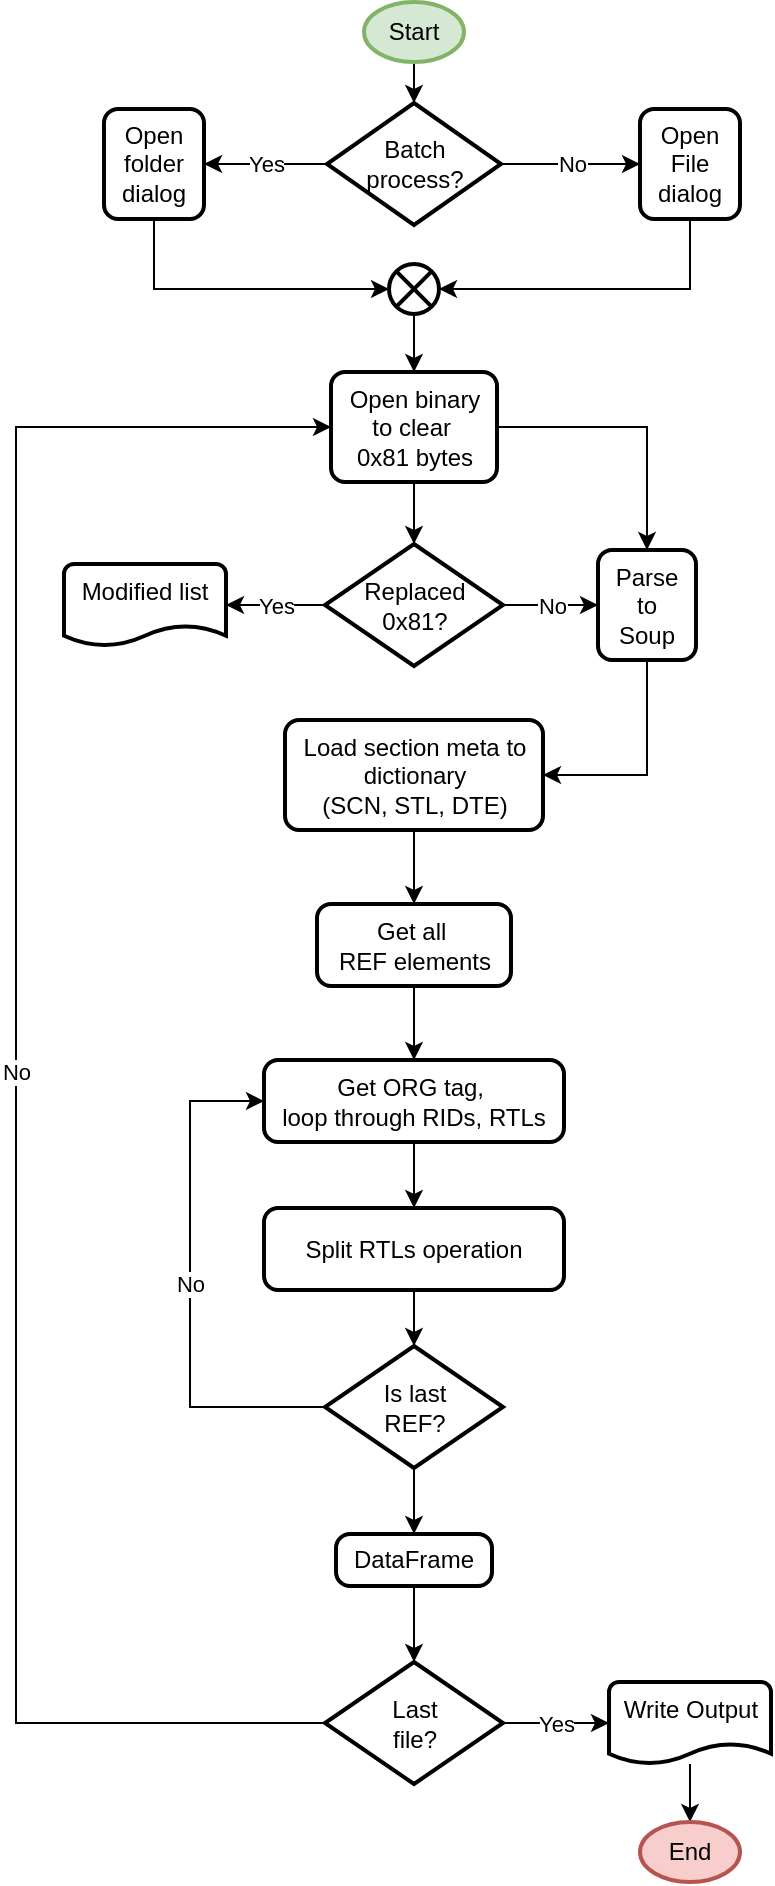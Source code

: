 <mxfile version="26.0.11" pages="2">
  <diagram name="Page-1" id="sbYlJnGa-hGl2bBSgeTk">
    <mxGraphModel dx="1627" dy="1087" grid="0" gridSize="10" guides="1" tooltips="1" connect="1" arrows="1" fold="1" page="1" pageScale="1" pageWidth="850" pageHeight="1100" math="0" shadow="0">
      <root>
        <mxCell id="0" />
        <mxCell id="1" parent="0" />
        <mxCell id="h9jhyhzseqTJbp-0_4a6-5" style="edgeStyle=orthogonalEdgeStyle;rounded=0;orthogonalLoop=1;jettySize=auto;html=1;" parent="1" source="h9jhyhzseqTJbp-0_4a6-1" target="h9jhyhzseqTJbp-0_4a6-4" edge="1">
          <mxGeometry relative="1" as="geometry" />
        </mxCell>
        <mxCell id="h9jhyhzseqTJbp-0_4a6-1" value="Start" style="strokeWidth=2;html=1;shape=mxgraph.flowchart.start_1;whiteSpace=wrap;fillColor=#d5e8d4;strokeColor=#82b366;" parent="1" vertex="1">
          <mxGeometry x="397" y="90" width="50" height="30" as="geometry" />
        </mxCell>
        <mxCell id="h9jhyhzseqTJbp-0_4a6-15" value="Yes" style="edgeStyle=orthogonalEdgeStyle;rounded=0;orthogonalLoop=1;jettySize=auto;html=1;" parent="1" source="h9jhyhzseqTJbp-0_4a6-4" target="h9jhyhzseqTJbp-0_4a6-6" edge="1">
          <mxGeometry relative="1" as="geometry" />
        </mxCell>
        <mxCell id="h9jhyhzseqTJbp-0_4a6-16" value="No" style="edgeStyle=orthogonalEdgeStyle;rounded=0;orthogonalLoop=1;jettySize=auto;html=1;entryX=0;entryY=0.5;entryDx=0;entryDy=0;" parent="1" source="h9jhyhzseqTJbp-0_4a6-4" target="h9jhyhzseqTJbp-0_4a6-8" edge="1">
          <mxGeometry relative="1" as="geometry" />
        </mxCell>
        <mxCell id="h9jhyhzseqTJbp-0_4a6-4" value="Batch&lt;div&gt;process?&lt;/div&gt;" style="strokeWidth=2;html=1;shape=mxgraph.flowchart.decision;whiteSpace=wrap;spacing=12;" parent="1" vertex="1">
          <mxGeometry x="378.5" y="140.5" width="87" height="61" as="geometry" />
        </mxCell>
        <mxCell id="h9jhyhzseqTJbp-0_4a6-6" value="Open&lt;div&gt;folder&lt;/div&gt;&lt;div&gt;dialog&lt;/div&gt;" style="rounded=1;whiteSpace=wrap;html=1;absoluteArcSize=1;arcSize=14;strokeWidth=2;" parent="1" vertex="1">
          <mxGeometry x="267" y="143.5" width="50" height="55" as="geometry" />
        </mxCell>
        <mxCell id="h9jhyhzseqTJbp-0_4a6-8" value="Open&lt;div&gt;File&lt;div&gt;dialog&lt;/div&gt;&lt;/div&gt;" style="rounded=1;whiteSpace=wrap;html=1;absoluteArcSize=1;arcSize=14;strokeWidth=2;" parent="1" vertex="1">
          <mxGeometry x="535" y="143.5" width="50" height="55" as="geometry" />
        </mxCell>
        <mxCell id="h9jhyhzseqTJbp-0_4a6-19" style="edgeStyle=orthogonalEdgeStyle;rounded=0;orthogonalLoop=1;jettySize=auto;html=1;" parent="1" source="h9jhyhzseqTJbp-0_4a6-17" target="h9jhyhzseqTJbp-0_4a6-18" edge="1">
          <mxGeometry relative="1" as="geometry" />
        </mxCell>
        <mxCell id="RfHgC-5NLAyc93PA8vrL-1" style="edgeStyle=orthogonalEdgeStyle;rounded=0;orthogonalLoop=1;jettySize=auto;html=1;" edge="1" parent="1" source="h9jhyhzseqTJbp-0_4a6-17" target="h9jhyhzseqTJbp-0_4a6-24">
          <mxGeometry relative="1" as="geometry" />
        </mxCell>
        <mxCell id="h9jhyhzseqTJbp-0_4a6-17" value="Open binary&lt;div&gt;&lt;span style=&quot;background-color: initial;&quot;&gt;to clear&amp;nbsp;&lt;/span&gt;&lt;/div&gt;&lt;div&gt;&lt;span style=&quot;background-color: initial;&quot;&gt;0x81 bytes&lt;/span&gt;&lt;/div&gt;" style="rounded=1;whiteSpace=wrap;html=1;absoluteArcSize=1;arcSize=14;strokeWidth=2;" parent="1" vertex="1">
          <mxGeometry x="380.5" y="275" width="83" height="55" as="geometry" />
        </mxCell>
        <mxCell id="h9jhyhzseqTJbp-0_4a6-23" value="Yes" style="edgeStyle=orthogonalEdgeStyle;rounded=0;orthogonalLoop=1;jettySize=auto;html=1;" parent="1" source="h9jhyhzseqTJbp-0_4a6-18" target="h9jhyhzseqTJbp-0_4a6-22" edge="1">
          <mxGeometry relative="1" as="geometry" />
        </mxCell>
        <mxCell id="RfHgC-5NLAyc93PA8vrL-2" value="No" style="edgeStyle=orthogonalEdgeStyle;rounded=0;orthogonalLoop=1;jettySize=auto;html=1;entryX=0;entryY=0.5;entryDx=0;entryDy=0;" edge="1" parent="1" source="h9jhyhzseqTJbp-0_4a6-18" target="h9jhyhzseqTJbp-0_4a6-24">
          <mxGeometry relative="1" as="geometry" />
        </mxCell>
        <mxCell id="h9jhyhzseqTJbp-0_4a6-18" value="Replaced&lt;div&gt;0x81?&lt;/div&gt;" style="strokeWidth=2;html=1;shape=mxgraph.flowchart.decision;whiteSpace=wrap;spacing=12;" parent="1" vertex="1">
          <mxGeometry x="377.5" y="361" width="89" height="61" as="geometry" />
        </mxCell>
        <mxCell id="h9jhyhzseqTJbp-0_4a6-22" value="Modified list&lt;div&gt;&lt;br&gt;&lt;/div&gt;" style="strokeWidth=2;html=1;shape=mxgraph.flowchart.document2;whiteSpace=wrap;size=0.25;" parent="1" vertex="1">
          <mxGeometry x="247" y="371" width="81" height="41" as="geometry" />
        </mxCell>
        <mxCell id="RfHgC-5NLAyc93PA8vrL-4" style="edgeStyle=orthogonalEdgeStyle;rounded=0;orthogonalLoop=1;jettySize=auto;html=1;entryX=1;entryY=0.5;entryDx=0;entryDy=0;exitX=0.5;exitY=1;exitDx=0;exitDy=0;" edge="1" parent="1" source="h9jhyhzseqTJbp-0_4a6-24" target="RfHgC-5NLAyc93PA8vrL-3">
          <mxGeometry relative="1" as="geometry" />
        </mxCell>
        <mxCell id="h9jhyhzseqTJbp-0_4a6-24" value="Parse&lt;div&gt;to&lt;/div&gt;&lt;div&gt;Soup&lt;/div&gt;" style="rounded=1;whiteSpace=wrap;html=1;absoluteArcSize=1;arcSize=14;strokeWidth=2;movable=1;resizable=1;rotatable=1;deletable=1;editable=1;locked=0;connectable=1;" parent="1" vertex="1">
          <mxGeometry x="514" y="364" width="49" height="55" as="geometry" />
        </mxCell>
        <mxCell id="RfHgC-5NLAyc93PA8vrL-6" value="" style="edgeStyle=orthogonalEdgeStyle;rounded=0;orthogonalLoop=1;jettySize=auto;html=1;" edge="1" parent="1" source="RfHgC-5NLAyc93PA8vrL-3" target="RfHgC-5NLAyc93PA8vrL-5">
          <mxGeometry relative="1" as="geometry" />
        </mxCell>
        <mxCell id="RfHgC-5NLAyc93PA8vrL-3" value="Load section meta to&lt;div&gt;dictionary&lt;/div&gt;&lt;div&gt;(SCN, STL, DTE)&lt;/div&gt;" style="rounded=1;whiteSpace=wrap;html=1;absoluteArcSize=1;arcSize=14;strokeWidth=2;movable=1;resizable=1;rotatable=1;deletable=1;editable=1;locked=0;connectable=1;" vertex="1" parent="1">
          <mxGeometry x="357.5" y="449" width="129" height="55" as="geometry" />
        </mxCell>
        <mxCell id="RfHgC-5NLAyc93PA8vrL-8" style="edgeStyle=orthogonalEdgeStyle;rounded=0;orthogonalLoop=1;jettySize=auto;html=1;" edge="1" parent="1" source="RfHgC-5NLAyc93PA8vrL-5" target="RfHgC-5NLAyc93PA8vrL-7">
          <mxGeometry relative="1" as="geometry" />
        </mxCell>
        <mxCell id="RfHgC-5NLAyc93PA8vrL-5" value="Get all&amp;nbsp;&lt;div&gt;REF elements&lt;/div&gt;" style="rounded=1;whiteSpace=wrap;html=1;absoluteArcSize=1;arcSize=14;strokeWidth=2;movable=1;resizable=1;rotatable=1;deletable=1;editable=1;locked=0;connectable=1;" vertex="1" parent="1">
          <mxGeometry x="373.5" y="541" width="97" height="41" as="geometry" />
        </mxCell>
        <mxCell id="RfHgC-5NLAyc93PA8vrL-11" style="edgeStyle=orthogonalEdgeStyle;rounded=0;orthogonalLoop=1;jettySize=auto;html=1;entryX=0.5;entryY=0;entryDx=0;entryDy=0;" edge="1" parent="1" source="RfHgC-5NLAyc93PA8vrL-7" target="RfHgC-5NLAyc93PA8vrL-10">
          <mxGeometry relative="1" as="geometry" />
        </mxCell>
        <mxCell id="RfHgC-5NLAyc93PA8vrL-7" value="Get ORG tag,&amp;nbsp;&lt;div&gt;loop through RIDs, RTLs&lt;/div&gt;" style="rounded=1;whiteSpace=wrap;html=1;absoluteArcSize=1;arcSize=14;strokeWidth=2;movable=1;resizable=1;rotatable=1;deletable=1;editable=1;locked=0;connectable=1;" vertex="1" parent="1">
          <mxGeometry x="347" y="619" width="150" height="41" as="geometry" />
        </mxCell>
        <mxCell id="RfHgC-5NLAyc93PA8vrL-13" value="No" style="edgeStyle=orthogonalEdgeStyle;rounded=0;orthogonalLoop=1;jettySize=auto;html=1;entryX=0;entryY=0.5;entryDx=0;entryDy=0;exitX=0;exitY=0.5;exitDx=0;exitDy=0;exitPerimeter=0;" edge="1" parent="1" source="RfHgC-5NLAyc93PA8vrL-9" target="RfHgC-5NLAyc93PA8vrL-7">
          <mxGeometry relative="1" as="geometry">
            <Array as="points">
              <mxPoint x="310" y="793" />
              <mxPoint x="310" y="640" />
            </Array>
          </mxGeometry>
        </mxCell>
        <mxCell id="RfHgC-5NLAyc93PA8vrL-18" style="edgeStyle=orthogonalEdgeStyle;rounded=0;orthogonalLoop=1;jettySize=auto;html=1;" edge="1" parent="1" source="RfHgC-5NLAyc93PA8vrL-9" target="RfHgC-5NLAyc93PA8vrL-16">
          <mxGeometry relative="1" as="geometry" />
        </mxCell>
        <mxCell id="RfHgC-5NLAyc93PA8vrL-9" value="Is last&lt;div&gt;REF?&lt;/div&gt;" style="strokeWidth=2;html=1;shape=mxgraph.flowchart.decision;whiteSpace=wrap;spacing=12;" vertex="1" parent="1">
          <mxGeometry x="377.5" y="762" width="89" height="61" as="geometry" />
        </mxCell>
        <mxCell id="RfHgC-5NLAyc93PA8vrL-12" style="edgeStyle=orthogonalEdgeStyle;rounded=0;orthogonalLoop=1;jettySize=auto;html=1;" edge="1" parent="1" source="RfHgC-5NLAyc93PA8vrL-10" target="RfHgC-5NLAyc93PA8vrL-9">
          <mxGeometry relative="1" as="geometry" />
        </mxCell>
        <mxCell id="RfHgC-5NLAyc93PA8vrL-10" value="Split RTLs operation" style="rounded=1;whiteSpace=wrap;html=1;absoluteArcSize=1;arcSize=14;strokeWidth=2;movable=1;resizable=1;rotatable=1;deletable=1;editable=1;locked=0;connectable=1;" vertex="1" parent="1">
          <mxGeometry x="347" y="693" width="150" height="41" as="geometry" />
        </mxCell>
        <mxCell id="RfHgC-5NLAyc93PA8vrL-20" style="edgeStyle=orthogonalEdgeStyle;rounded=0;orthogonalLoop=1;jettySize=auto;html=1;" edge="1" parent="1" source="RfHgC-5NLAyc93PA8vrL-16" target="RfHgC-5NLAyc93PA8vrL-19">
          <mxGeometry relative="1" as="geometry" />
        </mxCell>
        <mxCell id="RfHgC-5NLAyc93PA8vrL-16" value="DataFrame" style="rounded=1;whiteSpace=wrap;html=1;absoluteArcSize=1;arcSize=14;strokeWidth=2;" vertex="1" parent="1">
          <mxGeometry x="383" y="856" width="78" height="26" as="geometry" />
        </mxCell>
        <mxCell id="RfHgC-5NLAyc93PA8vrL-27" value="No" style="edgeStyle=orthogonalEdgeStyle;rounded=0;orthogonalLoop=1;jettySize=auto;html=1;entryX=0;entryY=0.5;entryDx=0;entryDy=0;" edge="1" parent="1" source="RfHgC-5NLAyc93PA8vrL-19" target="h9jhyhzseqTJbp-0_4a6-17">
          <mxGeometry relative="1" as="geometry">
            <Array as="points">
              <mxPoint x="223" y="951" />
              <mxPoint x="223" y="303" />
            </Array>
          </mxGeometry>
        </mxCell>
        <mxCell id="RfHgC-5NLAyc93PA8vrL-19" value="Last&lt;div&gt;file?&lt;/div&gt;" style="strokeWidth=2;html=1;shape=mxgraph.flowchart.decision;whiteSpace=wrap;spacing=12;" vertex="1" parent="1">
          <mxGeometry x="377.5" y="920" width="89" height="61" as="geometry" />
        </mxCell>
        <mxCell id="RfHgC-5NLAyc93PA8vrL-26" style="edgeStyle=orthogonalEdgeStyle;rounded=0;orthogonalLoop=1;jettySize=auto;html=1;" edge="1" parent="1" source="RfHgC-5NLAyc93PA8vrL-23" target="h9jhyhzseqTJbp-0_4a6-17">
          <mxGeometry relative="1" as="geometry" />
        </mxCell>
        <mxCell id="RfHgC-5NLAyc93PA8vrL-23" value="" style="verticalLabelPosition=bottom;verticalAlign=top;html=1;shape=mxgraph.flowchart.or;strokeWidth=2;" vertex="1" parent="1">
          <mxGeometry x="409.5" y="221" width="25" height="25" as="geometry" />
        </mxCell>
        <mxCell id="RfHgC-5NLAyc93PA8vrL-24" style="edgeStyle=orthogonalEdgeStyle;rounded=0;orthogonalLoop=1;jettySize=auto;html=1;entryX=1;entryY=0.5;entryDx=0;entryDy=0;entryPerimeter=0;exitX=0.5;exitY=1;exitDx=0;exitDy=0;" edge="1" parent="1" source="h9jhyhzseqTJbp-0_4a6-8" target="RfHgC-5NLAyc93PA8vrL-23">
          <mxGeometry relative="1" as="geometry" />
        </mxCell>
        <mxCell id="RfHgC-5NLAyc93PA8vrL-25" style="edgeStyle=orthogonalEdgeStyle;rounded=0;orthogonalLoop=1;jettySize=auto;html=1;entryX=0;entryY=0.5;entryDx=0;entryDy=0;entryPerimeter=0;exitX=0.5;exitY=1;exitDx=0;exitDy=0;" edge="1" parent="1" source="h9jhyhzseqTJbp-0_4a6-6" target="RfHgC-5NLAyc93PA8vrL-23">
          <mxGeometry relative="1" as="geometry" />
        </mxCell>
        <mxCell id="RfHgC-5NLAyc93PA8vrL-32" style="edgeStyle=orthogonalEdgeStyle;rounded=0;orthogonalLoop=1;jettySize=auto;html=1;" edge="1" parent="1" source="RfHgC-5NLAyc93PA8vrL-28" target="RfHgC-5NLAyc93PA8vrL-31">
          <mxGeometry relative="1" as="geometry" />
        </mxCell>
        <mxCell id="RfHgC-5NLAyc93PA8vrL-28" value="&lt;div&gt;Write Output&lt;/div&gt;&lt;div&gt;&lt;br&gt;&lt;/div&gt;" style="strokeWidth=2;html=1;shape=mxgraph.flowchart.document2;whiteSpace=wrap;size=0.25;" vertex="1" parent="1">
          <mxGeometry x="519.5" y="930" width="81" height="41" as="geometry" />
        </mxCell>
        <mxCell id="RfHgC-5NLAyc93PA8vrL-30" value="Yes" style="edgeStyle=orthogonalEdgeStyle;rounded=0;orthogonalLoop=1;jettySize=auto;html=1;entryX=0;entryY=0.5;entryDx=0;entryDy=0;entryPerimeter=0;" edge="1" parent="1" source="RfHgC-5NLAyc93PA8vrL-19" target="RfHgC-5NLAyc93PA8vrL-28">
          <mxGeometry relative="1" as="geometry" />
        </mxCell>
        <mxCell id="RfHgC-5NLAyc93PA8vrL-31" value="End" style="strokeWidth=2;html=1;shape=mxgraph.flowchart.start_1;whiteSpace=wrap;fillColor=#f8cecc;strokeColor=#b85450;" vertex="1" parent="1">
          <mxGeometry x="535" y="1000" width="50" height="30" as="geometry" />
        </mxCell>
      </root>
    </mxGraphModel>
  </diagram>
  <diagram id="e87xpupxFtMRoBVFFhFS" name="JES Resource Locator">
    <mxGraphModel dx="1139" dy="751" grid="0" gridSize="10" guides="1" tooltips="1" connect="1" arrows="1" fold="1" page="1" pageScale="1" pageWidth="827" pageHeight="1169" math="0" shadow="0">
      <root>
        <mxCell id="0" />
        <mxCell id="1" parent="0" />
        <mxCell id="jvBMYeFwWOOY1uyAXu-C-27" value="Divisions" style="shape=table;startSize=30;container=1;collapsible=1;childLayout=tableLayout;fixedRows=1;rowLines=0;fontStyle=1;align=center;resizeLast=1;html=1;" vertex="1" parent="1">
          <mxGeometry x="580" y="271" width="180" height="120" as="geometry" />
        </mxCell>
        <mxCell id="jvBMYeFwWOOY1uyAXu-C-28" value="" style="shape=tableRow;horizontal=0;startSize=0;swimlaneHead=0;swimlaneBody=0;fillColor=none;collapsible=0;dropTarget=0;points=[[0,0.5],[1,0.5]];portConstraint=eastwest;top=0;left=0;right=0;bottom=1;" vertex="1" parent="jvBMYeFwWOOY1uyAXu-C-27">
          <mxGeometry y="30" width="180" height="30" as="geometry" />
        </mxCell>
        <mxCell id="jvBMYeFwWOOY1uyAXu-C-29" value="PK" style="shape=partialRectangle;connectable=0;fillColor=none;top=0;left=0;bottom=0;right=0;fontStyle=1;overflow=hidden;whiteSpace=wrap;html=1;" vertex="1" parent="jvBMYeFwWOOY1uyAXu-C-28">
          <mxGeometry width="30" height="30" as="geometry">
            <mxRectangle width="30" height="30" as="alternateBounds" />
          </mxGeometry>
        </mxCell>
        <mxCell id="jvBMYeFwWOOY1uyAXu-C-30" value="DivisionID" style="shape=partialRectangle;connectable=0;fillColor=none;top=0;left=0;bottom=0;right=0;align=left;spacingLeft=6;fontStyle=5;overflow=hidden;whiteSpace=wrap;html=1;" vertex="1" parent="jvBMYeFwWOOY1uyAXu-C-28">
          <mxGeometry x="30" width="150" height="30" as="geometry">
            <mxRectangle width="150" height="30" as="alternateBounds" />
          </mxGeometry>
        </mxCell>
        <mxCell id="jvBMYeFwWOOY1uyAXu-C-34" value="" style="shape=tableRow;horizontal=0;startSize=0;swimlaneHead=0;swimlaneBody=0;fillColor=none;collapsible=0;dropTarget=0;points=[[0,0.5],[1,0.5]];portConstraint=eastwest;top=0;left=0;right=0;bottom=0;" vertex="1" parent="jvBMYeFwWOOY1uyAXu-C-27">
          <mxGeometry y="60" width="180" height="30" as="geometry" />
        </mxCell>
        <mxCell id="jvBMYeFwWOOY1uyAXu-C-35" value="" style="shape=partialRectangle;connectable=0;fillColor=none;top=0;left=0;bottom=0;right=0;editable=1;overflow=hidden;whiteSpace=wrap;html=1;" vertex="1" parent="jvBMYeFwWOOY1uyAXu-C-34">
          <mxGeometry width="30" height="30" as="geometry">
            <mxRectangle width="30" height="30" as="alternateBounds" />
          </mxGeometry>
        </mxCell>
        <mxCell id="jvBMYeFwWOOY1uyAXu-C-36" value="DivisionTitle" style="shape=partialRectangle;connectable=0;fillColor=none;top=0;left=0;bottom=0;right=0;align=left;spacingLeft=6;overflow=hidden;whiteSpace=wrap;html=1;" vertex="1" parent="jvBMYeFwWOOY1uyAXu-C-34">
          <mxGeometry x="30" width="150" height="30" as="geometry">
            <mxRectangle width="150" height="30" as="alternateBounds" />
          </mxGeometry>
        </mxCell>
        <mxCell id="jvBMYeFwWOOY1uyAXu-C-170" value="" style="shape=tableRow;horizontal=0;startSize=0;swimlaneHead=0;swimlaneBody=0;fillColor=none;collapsible=0;dropTarget=0;points=[[0,0.5],[1,0.5]];portConstraint=eastwest;top=0;left=0;right=0;bottom=0;" vertex="1" parent="jvBMYeFwWOOY1uyAXu-C-27">
          <mxGeometry y="90" width="180" height="30" as="geometry" />
        </mxCell>
        <mxCell id="jvBMYeFwWOOY1uyAXu-C-171" value="" style="shape=partialRectangle;connectable=0;fillColor=none;top=0;left=0;bottom=0;right=0;editable=1;overflow=hidden;" vertex="1" parent="jvBMYeFwWOOY1uyAXu-C-170">
          <mxGeometry width="30" height="30" as="geometry">
            <mxRectangle width="30" height="30" as="alternateBounds" />
          </mxGeometry>
        </mxCell>
        <mxCell id="jvBMYeFwWOOY1uyAXu-C-172" value="SortOrder" style="shape=partialRectangle;connectable=0;fillColor=none;top=0;left=0;bottom=0;right=0;align=left;spacingLeft=6;overflow=hidden;" vertex="1" parent="jvBMYeFwWOOY1uyAXu-C-170">
          <mxGeometry x="30" width="150" height="30" as="geometry">
            <mxRectangle width="150" height="30" as="alternateBounds" />
          </mxGeometry>
        </mxCell>
        <mxCell id="jvBMYeFwWOOY1uyAXu-C-37" value="Disciplines" style="shape=table;startSize=30;container=1;collapsible=1;childLayout=tableLayout;fixedRows=1;rowLines=0;fontStyle=1;align=center;resizeLast=1;html=1;" vertex="1" parent="1">
          <mxGeometry x="580" y="422" width="180" height="150" as="geometry" />
        </mxCell>
        <mxCell id="jvBMYeFwWOOY1uyAXu-C-38" value="" style="shape=tableRow;horizontal=0;startSize=0;swimlaneHead=0;swimlaneBody=0;fillColor=none;collapsible=0;dropTarget=0;points=[[0,0.5],[1,0.5]];portConstraint=eastwest;top=0;left=0;right=0;bottom=1;" vertex="1" parent="jvBMYeFwWOOY1uyAXu-C-37">
          <mxGeometry y="30" width="180" height="30" as="geometry" />
        </mxCell>
        <mxCell id="jvBMYeFwWOOY1uyAXu-C-39" value="PK" style="shape=partialRectangle;connectable=0;fillColor=none;top=0;left=0;bottom=0;right=0;fontStyle=1;overflow=hidden;whiteSpace=wrap;html=1;" vertex="1" parent="jvBMYeFwWOOY1uyAXu-C-38">
          <mxGeometry width="30" height="30" as="geometry">
            <mxRectangle width="30" height="30" as="alternateBounds" />
          </mxGeometry>
        </mxCell>
        <mxCell id="jvBMYeFwWOOY1uyAXu-C-40" value="Discipline" style="shape=partialRectangle;connectable=0;fillColor=none;top=0;left=0;bottom=0;right=0;align=left;spacingLeft=6;fontStyle=5;overflow=hidden;whiteSpace=wrap;html=1;" vertex="1" parent="jvBMYeFwWOOY1uyAXu-C-38">
          <mxGeometry x="30" width="150" height="30" as="geometry">
            <mxRectangle width="150" height="30" as="alternateBounds" />
          </mxGeometry>
        </mxCell>
        <mxCell id="jvBMYeFwWOOY1uyAXu-C-41" value="" style="shape=tableRow;horizontal=0;startSize=0;swimlaneHead=0;swimlaneBody=0;fillColor=none;collapsible=0;dropTarget=0;points=[[0,0.5],[1,0.5]];portConstraint=eastwest;top=0;left=0;right=0;bottom=0;" vertex="1" parent="jvBMYeFwWOOY1uyAXu-C-37">
          <mxGeometry y="60" width="180" height="30" as="geometry" />
        </mxCell>
        <mxCell id="jvBMYeFwWOOY1uyAXu-C-42" value="" style="shape=partialRectangle;connectable=0;fillColor=none;top=0;left=0;bottom=0;right=0;editable=1;overflow=hidden;whiteSpace=wrap;html=1;" vertex="1" parent="jvBMYeFwWOOY1uyAXu-C-41">
          <mxGeometry width="30" height="30" as="geometry">
            <mxRectangle width="30" height="30" as="alternateBounds" />
          </mxGeometry>
        </mxCell>
        <mxCell id="jvBMYeFwWOOY1uyAXu-C-43" value="DisciplineDesignator" style="shape=partialRectangle;connectable=0;fillColor=none;top=0;left=0;bottom=0;right=0;align=left;spacingLeft=6;overflow=hidden;whiteSpace=wrap;html=1;" vertex="1" parent="jvBMYeFwWOOY1uyAXu-C-41">
          <mxGeometry x="30" width="150" height="30" as="geometry">
            <mxRectangle width="150" height="30" as="alternateBounds" />
          </mxGeometry>
        </mxCell>
        <mxCell id="jvBMYeFwWOOY1uyAXu-C-204" value="" style="shape=tableRow;horizontal=0;startSize=0;swimlaneHead=0;swimlaneBody=0;fillColor=none;collapsible=0;dropTarget=0;points=[[0,0.5],[1,0.5]];portConstraint=eastwest;top=0;left=0;right=0;bottom=0;" vertex="1" parent="jvBMYeFwWOOY1uyAXu-C-37">
          <mxGeometry y="90" width="180" height="30" as="geometry" />
        </mxCell>
        <mxCell id="jvBMYeFwWOOY1uyAXu-C-205" value="" style="shape=partialRectangle;connectable=0;fillColor=none;top=0;left=0;bottom=0;right=0;editable=1;overflow=hidden;" vertex="1" parent="jvBMYeFwWOOY1uyAXu-C-204">
          <mxGeometry width="30" height="30" as="geometry">
            <mxRectangle width="30" height="30" as="alternateBounds" />
          </mxGeometry>
        </mxCell>
        <mxCell id="jvBMYeFwWOOY1uyAXu-C-206" value="Japanese" style="shape=partialRectangle;connectable=0;fillColor=none;top=0;left=0;bottom=0;right=0;align=left;spacingLeft=6;overflow=hidden;" vertex="1" parent="jvBMYeFwWOOY1uyAXu-C-204">
          <mxGeometry x="30" width="150" height="30" as="geometry">
            <mxRectangle width="150" height="30" as="alternateBounds" />
          </mxGeometry>
        </mxCell>
        <mxCell id="jvBMYeFwWOOY1uyAXu-C-181" value="" style="shape=tableRow;horizontal=0;startSize=0;swimlaneHead=0;swimlaneBody=0;fillColor=none;collapsible=0;dropTarget=0;points=[[0,0.5],[1,0.5]];portConstraint=eastwest;top=0;left=0;right=0;bottom=0;" vertex="1" parent="jvBMYeFwWOOY1uyAXu-C-37">
          <mxGeometry y="120" width="180" height="30" as="geometry" />
        </mxCell>
        <mxCell id="jvBMYeFwWOOY1uyAXu-C-182" value="" style="shape=partialRectangle;connectable=0;fillColor=none;top=0;left=0;bottom=0;right=0;editable=1;overflow=hidden;" vertex="1" parent="jvBMYeFwWOOY1uyAXu-C-181">
          <mxGeometry width="30" height="30" as="geometry">
            <mxRectangle width="30" height="30" as="alternateBounds" />
          </mxGeometry>
        </mxCell>
        <mxCell id="jvBMYeFwWOOY1uyAXu-C-183" value="SortOrder" style="shape=partialRectangle;connectable=0;fillColor=none;top=0;left=0;bottom=0;right=0;align=left;spacingLeft=6;overflow=hidden;" vertex="1" parent="jvBMYeFwWOOY1uyAXu-C-181">
          <mxGeometry x="30" width="150" height="30" as="geometry">
            <mxRectangle width="150" height="30" as="alternateBounds" />
          </mxGeometry>
        </mxCell>
        <mxCell id="jvBMYeFwWOOY1uyAXu-C-44" value="Sections" style="shape=table;startSize=30;container=1;collapsible=1;childLayout=tableLayout;fixedRows=1;rowLines=0;fontStyle=1;align=center;resizeLast=1;html=1;" vertex="1" parent="1">
          <mxGeometry x="301" y="330" width="180" height="150" as="geometry" />
        </mxCell>
        <mxCell id="jvBMYeFwWOOY1uyAXu-C-45" value="" style="shape=tableRow;horizontal=0;startSize=0;swimlaneHead=0;swimlaneBody=0;fillColor=none;collapsible=0;dropTarget=0;points=[[0,0.5],[1,0.5]];portConstraint=eastwest;top=0;left=0;right=0;bottom=1;" vertex="1" parent="jvBMYeFwWOOY1uyAXu-C-44">
          <mxGeometry y="30" width="180" height="30" as="geometry" />
        </mxCell>
        <mxCell id="jvBMYeFwWOOY1uyAXu-C-46" value="PK" style="shape=partialRectangle;connectable=0;fillColor=none;top=0;left=0;bottom=0;right=0;fontStyle=1;overflow=hidden;whiteSpace=wrap;html=1;" vertex="1" parent="jvBMYeFwWOOY1uyAXu-C-45">
          <mxGeometry width="30" height="30" as="geometry">
            <mxRectangle width="30" height="30" as="alternateBounds" />
          </mxGeometry>
        </mxCell>
        <mxCell id="jvBMYeFwWOOY1uyAXu-C-47" value="SectionID" style="shape=partialRectangle;connectable=0;fillColor=none;top=0;left=0;bottom=0;right=0;align=left;spacingLeft=6;fontStyle=5;overflow=hidden;whiteSpace=wrap;html=1;" vertex="1" parent="jvBMYeFwWOOY1uyAXu-C-45">
          <mxGeometry x="30" width="150" height="30" as="geometry">
            <mxRectangle width="150" height="30" as="alternateBounds" />
          </mxGeometry>
        </mxCell>
        <mxCell id="jvBMYeFwWOOY1uyAXu-C-62" value="" style="shape=tableRow;horizontal=0;startSize=0;swimlaneHead=0;swimlaneBody=0;fillColor=none;collapsible=0;dropTarget=0;points=[[0,0.5],[1,0.5]];portConstraint=eastwest;top=0;left=0;right=0;bottom=0;" vertex="1" parent="jvBMYeFwWOOY1uyAXu-C-44">
          <mxGeometry y="60" width="180" height="30" as="geometry" />
        </mxCell>
        <mxCell id="jvBMYeFwWOOY1uyAXu-C-63" value="" style="shape=partialRectangle;connectable=0;fillColor=none;top=0;left=0;bottom=0;right=0;editable=1;overflow=hidden;" vertex="1" parent="jvBMYeFwWOOY1uyAXu-C-62">
          <mxGeometry width="30" height="30" as="geometry">
            <mxRectangle width="30" height="30" as="alternateBounds" />
          </mxGeometry>
        </mxCell>
        <mxCell id="jvBMYeFwWOOY1uyAXu-C-64" value="SectionTitle" style="shape=partialRectangle;connectable=0;fillColor=none;top=0;left=0;bottom=0;right=0;align=left;spacingLeft=6;overflow=hidden;" vertex="1" parent="jvBMYeFwWOOY1uyAXu-C-62">
          <mxGeometry x="30" width="150" height="30" as="geometry">
            <mxRectangle width="150" height="30" as="alternateBounds" />
          </mxGeometry>
        </mxCell>
        <mxCell id="jvBMYeFwWOOY1uyAXu-C-48" value="" style="shape=tableRow;horizontal=0;startSize=0;swimlaneHead=0;swimlaneBody=0;fillColor=none;collapsible=0;dropTarget=0;points=[[0,0.5],[1,0.5]];portConstraint=eastwest;top=0;left=0;right=0;bottom=0;" vertex="1" parent="jvBMYeFwWOOY1uyAXu-C-44">
          <mxGeometry y="90" width="180" height="30" as="geometry" />
        </mxCell>
        <mxCell id="jvBMYeFwWOOY1uyAXu-C-49" value="FK" style="shape=partialRectangle;connectable=0;fillColor=none;top=0;left=0;bottom=0;right=0;editable=1;overflow=hidden;whiteSpace=wrap;html=1;" vertex="1" parent="jvBMYeFwWOOY1uyAXu-C-48">
          <mxGeometry width="30" height="30" as="geometry">
            <mxRectangle width="30" height="30" as="alternateBounds" />
          </mxGeometry>
        </mxCell>
        <mxCell id="jvBMYeFwWOOY1uyAXu-C-50" value="DivisionID" style="shape=partialRectangle;connectable=0;fillColor=none;top=0;left=0;bottom=0;right=0;align=left;spacingLeft=6;overflow=hidden;whiteSpace=wrap;html=1;" vertex="1" parent="jvBMYeFwWOOY1uyAXu-C-48">
          <mxGeometry x="30" width="150" height="30" as="geometry">
            <mxRectangle width="150" height="30" as="alternateBounds" />
          </mxGeometry>
        </mxCell>
        <mxCell id="jvBMYeFwWOOY1uyAXu-C-51" value="" style="shape=tableRow;horizontal=0;startSize=0;swimlaneHead=0;swimlaneBody=0;fillColor=none;collapsible=0;dropTarget=0;points=[[0,0.5],[1,0.5]];portConstraint=eastwest;top=0;left=0;right=0;bottom=0;" vertex="1" parent="jvBMYeFwWOOY1uyAXu-C-44">
          <mxGeometry y="120" width="180" height="30" as="geometry" />
        </mxCell>
        <mxCell id="jvBMYeFwWOOY1uyAXu-C-52" value="FK" style="shape=partialRectangle;connectable=0;fillColor=none;top=0;left=0;bottom=0;right=0;editable=1;overflow=hidden;whiteSpace=wrap;html=1;" vertex="1" parent="jvBMYeFwWOOY1uyAXu-C-51">
          <mxGeometry width="30" height="30" as="geometry">
            <mxRectangle width="30" height="30" as="alternateBounds" />
          </mxGeometry>
        </mxCell>
        <mxCell id="jvBMYeFwWOOY1uyAXu-C-53" value="DisciplineID" style="shape=partialRectangle;connectable=0;fillColor=none;top=0;left=0;bottom=0;right=0;align=left;spacingLeft=6;overflow=hidden;whiteSpace=wrap;html=1;" vertex="1" parent="jvBMYeFwWOOY1uyAXu-C-51">
          <mxGeometry x="30" width="150" height="30" as="geometry">
            <mxRectangle width="150" height="30" as="alternateBounds" />
          </mxGeometry>
        </mxCell>
        <mxCell id="jvBMYeFwWOOY1uyAXu-C-69" value="" style="edgeStyle=entityRelationEdgeStyle;fontSize=12;html=1;endArrow=ERoneToMany;rounded=0;entryX=0;entryY=0.5;entryDx=0;entryDy=0;exitX=1;exitY=0.5;exitDx=0;exitDy=0;" edge="1" parent="1" source="jvBMYeFwWOOY1uyAXu-C-48" target="jvBMYeFwWOOY1uyAXu-C-28">
          <mxGeometry width="100" height="100" relative="1" as="geometry">
            <mxPoint x="238" y="504" as="sourcePoint" />
            <mxPoint x="338" y="404" as="targetPoint" />
          </mxGeometry>
        </mxCell>
        <mxCell id="jvBMYeFwWOOY1uyAXu-C-70" value="" style="edgeStyle=entityRelationEdgeStyle;fontSize=12;html=1;endArrow=ERoneToMany;rounded=0;entryX=0;entryY=0.5;entryDx=0;entryDy=0;exitX=1;exitY=0.5;exitDx=0;exitDy=0;" edge="1" parent="1" source="jvBMYeFwWOOY1uyAXu-C-51" target="jvBMYeFwWOOY1uyAXu-C-38">
          <mxGeometry width="100" height="100" relative="1" as="geometry">
            <mxPoint x="521" y="415" as="sourcePoint" />
            <mxPoint x="590" y="385" as="targetPoint" />
          </mxGeometry>
        </mxCell>
        <mxCell id="jvBMYeFwWOOY1uyAXu-C-71" value="Masters" style="shape=table;startSize=30;container=1;collapsible=1;childLayout=tableLayout;fixedRows=1;rowLines=0;fontStyle=1;align=center;resizeLast=1;html=1;" vertex="1" parent="1">
          <mxGeometry x="301" y="147" width="180" height="120" as="geometry" />
        </mxCell>
        <mxCell id="jvBMYeFwWOOY1uyAXu-C-72" value="" style="shape=tableRow;horizontal=0;startSize=0;swimlaneHead=0;swimlaneBody=0;fillColor=none;collapsible=0;dropTarget=0;points=[[0,0.5],[1,0.5]];portConstraint=eastwest;top=0;left=0;right=0;bottom=1;" vertex="1" parent="jvBMYeFwWOOY1uyAXu-C-71">
          <mxGeometry y="30" width="180" height="30" as="geometry" />
        </mxCell>
        <mxCell id="jvBMYeFwWOOY1uyAXu-C-73" value="PK" style="shape=partialRectangle;connectable=0;fillColor=none;top=0;left=0;bottom=0;right=0;fontStyle=1;overflow=hidden;whiteSpace=wrap;html=1;" vertex="1" parent="jvBMYeFwWOOY1uyAXu-C-72">
          <mxGeometry width="30" height="30" as="geometry">
            <mxRectangle width="30" height="30" as="alternateBounds" />
          </mxGeometry>
        </mxCell>
        <mxCell id="jvBMYeFwWOOY1uyAXu-C-74" value="MasterID" style="shape=partialRectangle;connectable=0;fillColor=none;top=0;left=0;bottom=0;right=0;align=left;spacingLeft=6;fontStyle=5;overflow=hidden;whiteSpace=wrap;html=1;" vertex="1" parent="jvBMYeFwWOOY1uyAXu-C-72">
          <mxGeometry x="30" width="150" height="30" as="geometry">
            <mxRectangle width="150" height="30" as="alternateBounds" />
          </mxGeometry>
        </mxCell>
        <mxCell id="jvBMYeFwWOOY1uyAXu-C-75" value="" style="shape=tableRow;horizontal=0;startSize=0;swimlaneHead=0;swimlaneBody=0;fillColor=none;collapsible=0;dropTarget=0;points=[[0,0.5],[1,0.5]];portConstraint=eastwest;top=0;left=0;right=0;bottom=0;" vertex="1" parent="jvBMYeFwWOOY1uyAXu-C-71">
          <mxGeometry y="60" width="180" height="30" as="geometry" />
        </mxCell>
        <mxCell id="jvBMYeFwWOOY1uyAXu-C-76" value="" style="shape=partialRectangle;connectable=0;fillColor=none;top=0;left=0;bottom=0;right=0;editable=1;overflow=hidden;whiteSpace=wrap;html=1;" vertex="1" parent="jvBMYeFwWOOY1uyAXu-C-75">
          <mxGeometry width="30" height="30" as="geometry">
            <mxRectangle width="30" height="30" as="alternateBounds" />
          </mxGeometry>
        </mxCell>
        <mxCell id="jvBMYeFwWOOY1uyAXu-C-77" value="MasterAcronym" style="shape=partialRectangle;connectable=0;fillColor=none;top=0;left=0;bottom=0;right=0;align=left;spacingLeft=6;overflow=hidden;whiteSpace=wrap;html=1;" vertex="1" parent="jvBMYeFwWOOY1uyAXu-C-75">
          <mxGeometry x="30" width="150" height="30" as="geometry">
            <mxRectangle width="150" height="30" as="alternateBounds" />
          </mxGeometry>
        </mxCell>
        <mxCell id="jvBMYeFwWOOY1uyAXu-C-167" value="" style="shape=tableRow;horizontal=0;startSize=0;swimlaneHead=0;swimlaneBody=0;fillColor=none;collapsible=0;dropTarget=0;points=[[0,0.5],[1,0.5]];portConstraint=eastwest;top=0;left=0;right=0;bottom=0;" vertex="1" parent="jvBMYeFwWOOY1uyAXu-C-71">
          <mxGeometry y="90" width="180" height="30" as="geometry" />
        </mxCell>
        <mxCell id="jvBMYeFwWOOY1uyAXu-C-168" value="" style="shape=partialRectangle;connectable=0;fillColor=none;top=0;left=0;bottom=0;right=0;editable=1;overflow=hidden;" vertex="1" parent="jvBMYeFwWOOY1uyAXu-C-167">
          <mxGeometry width="30" height="30" as="geometry">
            <mxRectangle width="30" height="30" as="alternateBounds" />
          </mxGeometry>
        </mxCell>
        <mxCell id="jvBMYeFwWOOY1uyAXu-C-169" value="MasterTitle" style="shape=partialRectangle;connectable=0;fillColor=none;top=0;left=0;bottom=0;right=0;align=left;spacingLeft=6;overflow=hidden;" vertex="1" parent="jvBMYeFwWOOY1uyAXu-C-167">
          <mxGeometry x="30" width="150" height="30" as="geometry">
            <mxRectangle width="150" height="30" as="alternateBounds" />
          </mxGeometry>
        </mxCell>
        <mxCell id="jvBMYeFwWOOY1uyAXu-C-84" value="Regions" style="shape=table;startSize=30;container=1;collapsible=1;childLayout=tableLayout;fixedRows=1;rowLines=0;fontStyle=1;align=center;resizeLast=1;html=1;" vertex="1" parent="1">
          <mxGeometry x="301" y="793" width="180" height="60" as="geometry" />
        </mxCell>
        <mxCell id="jvBMYeFwWOOY1uyAXu-C-85" value="" style="shape=tableRow;horizontal=0;startSize=0;swimlaneHead=0;swimlaneBody=0;fillColor=none;collapsible=0;dropTarget=0;points=[[0,0.5],[1,0.5]];portConstraint=eastwest;top=0;left=0;right=0;bottom=1;" vertex="1" parent="jvBMYeFwWOOY1uyAXu-C-84">
          <mxGeometry y="30" width="180" height="30" as="geometry" />
        </mxCell>
        <mxCell id="jvBMYeFwWOOY1uyAXu-C-86" value="PK" style="shape=partialRectangle;connectable=0;fillColor=none;top=0;left=0;bottom=0;right=0;fontStyle=1;overflow=hidden;whiteSpace=wrap;html=1;" vertex="1" parent="jvBMYeFwWOOY1uyAXu-C-85">
          <mxGeometry width="30" height="30" as="geometry">
            <mxRectangle width="30" height="30" as="alternateBounds" />
          </mxGeometry>
        </mxCell>
        <mxCell id="jvBMYeFwWOOY1uyAXu-C-87" value="Region" style="shape=partialRectangle;connectable=0;fillColor=none;top=0;left=0;bottom=0;right=0;align=left;spacingLeft=6;fontStyle=5;overflow=hidden;whiteSpace=wrap;html=1;" vertex="1" parent="jvBMYeFwWOOY1uyAXu-C-85">
          <mxGeometry x="30" width="150" height="30" as="geometry">
            <mxRectangle width="150" height="30" as="alternateBounds" />
          </mxGeometry>
        </mxCell>
        <mxCell id="jvBMYeFwWOOY1uyAXu-C-97" value="Organizations" style="shape=table;startSize=30;container=1;collapsible=1;childLayout=tableLayout;fixedRows=1;rowLines=0;fontStyle=1;align=center;resizeLast=1;html=1;" vertex="1" parent="1">
          <mxGeometry x="562" y="622" width="216" height="240" as="geometry" />
        </mxCell>
        <mxCell id="jvBMYeFwWOOY1uyAXu-C-98" value="" style="shape=tableRow;horizontal=0;startSize=0;swimlaneHead=0;swimlaneBody=0;fillColor=none;collapsible=0;dropTarget=0;points=[[0,0.5],[1,0.5]];portConstraint=eastwest;top=0;left=0;right=0;bottom=1;" vertex="1" parent="jvBMYeFwWOOY1uyAXu-C-97">
          <mxGeometry y="30" width="216" height="30" as="geometry" />
        </mxCell>
        <mxCell id="jvBMYeFwWOOY1uyAXu-C-99" value="PK" style="shape=partialRectangle;connectable=0;fillColor=none;top=0;left=0;bottom=0;right=0;fontStyle=1;overflow=hidden;whiteSpace=wrap;html=1;" vertex="1" parent="jvBMYeFwWOOY1uyAXu-C-98">
          <mxGeometry width="30" height="30" as="geometry">
            <mxRectangle width="30" height="30" as="alternateBounds" />
          </mxGeometry>
        </mxCell>
        <mxCell id="jvBMYeFwWOOY1uyAXu-C-100" value="OrganizationID" style="shape=partialRectangle;connectable=0;fillColor=none;top=0;left=0;bottom=0;right=0;align=left;spacingLeft=6;fontStyle=5;overflow=hidden;whiteSpace=wrap;html=1;" vertex="1" parent="jvBMYeFwWOOY1uyAXu-C-98">
          <mxGeometry x="30" width="186" height="30" as="geometry">
            <mxRectangle width="186" height="30" as="alternateBounds" />
          </mxGeometry>
        </mxCell>
        <mxCell id="jvBMYeFwWOOY1uyAXu-C-104" value="" style="shape=tableRow;horizontal=0;startSize=0;swimlaneHead=0;swimlaneBody=0;fillColor=none;collapsible=0;dropTarget=0;points=[[0,0.5],[1,0.5]];portConstraint=eastwest;top=0;left=0;right=0;bottom=0;" vertex="1" parent="jvBMYeFwWOOY1uyAXu-C-97">
          <mxGeometry y="60" width="216" height="30" as="geometry" />
        </mxCell>
        <mxCell id="jvBMYeFwWOOY1uyAXu-C-105" value="" style="shape=partialRectangle;connectable=0;fillColor=none;top=0;left=0;bottom=0;right=0;editable=1;overflow=hidden;whiteSpace=wrap;html=1;" vertex="1" parent="jvBMYeFwWOOY1uyAXu-C-104">
          <mxGeometry width="30" height="30" as="geometry">
            <mxRectangle width="30" height="30" as="alternateBounds" />
          </mxGeometry>
        </mxCell>
        <mxCell id="jvBMYeFwWOOY1uyAXu-C-106" value="OrganizationAcronym" style="shape=partialRectangle;connectable=0;fillColor=none;top=0;left=0;bottom=0;right=0;align=left;spacingLeft=6;overflow=hidden;whiteSpace=wrap;html=1;" vertex="1" parent="jvBMYeFwWOOY1uyAXu-C-104">
          <mxGeometry x="30" width="186" height="30" as="geometry">
            <mxRectangle width="186" height="30" as="alternateBounds" />
          </mxGeometry>
        </mxCell>
        <mxCell id="jvBMYeFwWOOY1uyAXu-C-220" value="" style="shape=tableRow;horizontal=0;startSize=0;swimlaneHead=0;swimlaneBody=0;fillColor=none;collapsible=0;dropTarget=0;points=[[0,0.5],[1,0.5]];portConstraint=eastwest;top=0;left=0;right=0;bottom=0;" vertex="1" parent="jvBMYeFwWOOY1uyAXu-C-97">
          <mxGeometry y="90" width="216" height="30" as="geometry" />
        </mxCell>
        <mxCell id="jvBMYeFwWOOY1uyAXu-C-221" value="" style="shape=partialRectangle;connectable=0;fillColor=none;top=0;left=0;bottom=0;right=0;editable=1;overflow=hidden;" vertex="1" parent="jvBMYeFwWOOY1uyAXu-C-220">
          <mxGeometry width="30" height="30" as="geometry">
            <mxRectangle width="30" height="30" as="alternateBounds" />
          </mxGeometry>
        </mxCell>
        <mxCell id="jvBMYeFwWOOY1uyAXu-C-222" value="RevisedOrganizationAcronym" style="shape=partialRectangle;connectable=0;fillColor=none;top=0;left=0;bottom=0;right=0;align=left;spacingLeft=6;overflow=hidden;" vertex="1" parent="jvBMYeFwWOOY1uyAXu-C-220">
          <mxGeometry x="30" width="186" height="30" as="geometry">
            <mxRectangle width="186" height="30" as="alternateBounds" />
          </mxGeometry>
        </mxCell>
        <mxCell id="jvBMYeFwWOOY1uyAXu-C-101" value="" style="shape=tableRow;horizontal=0;startSize=0;swimlaneHead=0;swimlaneBody=0;fillColor=none;collapsible=0;dropTarget=0;points=[[0,0.5],[1,0.5]];portConstraint=eastwest;top=0;left=0;right=0;bottom=0;" vertex="1" parent="jvBMYeFwWOOY1uyAXu-C-97">
          <mxGeometry y="120" width="216" height="30" as="geometry" />
        </mxCell>
        <mxCell id="jvBMYeFwWOOY1uyAXu-C-102" value="" style="shape=partialRectangle;connectable=0;fillColor=none;top=0;left=0;bottom=0;right=0;editable=1;overflow=hidden;whiteSpace=wrap;html=1;" vertex="1" parent="jvBMYeFwWOOY1uyAXu-C-101">
          <mxGeometry width="30" height="30" as="geometry">
            <mxRectangle width="30" height="30" as="alternateBounds" />
          </mxGeometry>
        </mxCell>
        <mxCell id="jvBMYeFwWOOY1uyAXu-C-103" value="OrganizationTitle" style="shape=partialRectangle;connectable=0;fillColor=none;top=0;left=0;bottom=0;right=0;align=left;spacingLeft=6;overflow=hidden;whiteSpace=wrap;html=1;" vertex="1" parent="jvBMYeFwWOOY1uyAXu-C-101">
          <mxGeometry x="30" width="186" height="30" as="geometry">
            <mxRectangle width="186" height="30" as="alternateBounds" />
          </mxGeometry>
        </mxCell>
        <mxCell id="jvBMYeFwWOOY1uyAXu-C-214" value="" style="shape=tableRow;horizontal=0;startSize=0;swimlaneHead=0;swimlaneBody=0;fillColor=none;collapsible=0;dropTarget=0;points=[[0,0.5],[1,0.5]];portConstraint=eastwest;top=0;left=0;right=0;bottom=0;" vertex="1" parent="jvBMYeFwWOOY1uyAXu-C-97">
          <mxGeometry y="150" width="216" height="30" as="geometry" />
        </mxCell>
        <mxCell id="jvBMYeFwWOOY1uyAXu-C-215" value="" style="shape=partialRectangle;connectable=0;fillColor=none;top=0;left=0;bottom=0;right=0;editable=1;overflow=hidden;" vertex="1" parent="jvBMYeFwWOOY1uyAXu-C-214">
          <mxGeometry width="30" height="30" as="geometry">
            <mxRectangle width="30" height="30" as="alternateBounds" />
          </mxGeometry>
        </mxCell>
        <mxCell id="jvBMYeFwWOOY1uyAXu-C-216" value="RevisedOrganizationTitle" style="shape=partialRectangle;connectable=0;fillColor=none;top=0;left=0;bottom=0;right=0;align=left;spacingLeft=6;overflow=hidden;" vertex="1" parent="jvBMYeFwWOOY1uyAXu-C-214">
          <mxGeometry x="30" width="186" height="30" as="geometry">
            <mxRectangle width="186" height="30" as="alternateBounds" />
          </mxGeometry>
        </mxCell>
        <mxCell id="jvBMYeFwWOOY1uyAXu-C-184" value="" style="shape=tableRow;horizontal=0;startSize=0;swimlaneHead=0;swimlaneBody=0;fillColor=none;collapsible=0;dropTarget=0;points=[[0,0.5],[1,0.5]];portConstraint=eastwest;top=0;left=0;right=0;bottom=0;" vertex="1" parent="jvBMYeFwWOOY1uyAXu-C-97">
          <mxGeometry y="180" width="216" height="30" as="geometry" />
        </mxCell>
        <mxCell id="jvBMYeFwWOOY1uyAXu-C-185" value="" style="shape=partialRectangle;connectable=0;fillColor=none;top=0;left=0;bottom=0;right=0;editable=1;overflow=hidden;" vertex="1" parent="jvBMYeFwWOOY1uyAXu-C-184">
          <mxGeometry width="30" height="30" as="geometry">
            <mxRectangle width="30" height="30" as="alternateBounds" />
          </mxGeometry>
        </mxCell>
        <mxCell id="jvBMYeFwWOOY1uyAXu-C-186" value="Japanese" style="shape=partialRectangle;connectable=0;fillColor=none;top=0;left=0;bottom=0;right=0;align=left;spacingLeft=6;overflow=hidden;" vertex="1" parent="jvBMYeFwWOOY1uyAXu-C-184">
          <mxGeometry x="30" width="186" height="30" as="geometry">
            <mxRectangle width="186" height="30" as="alternateBounds" />
          </mxGeometry>
        </mxCell>
        <mxCell id="jvBMYeFwWOOY1uyAXu-C-107" value="" style="shape=tableRow;horizontal=0;startSize=0;swimlaneHead=0;swimlaneBody=0;fillColor=none;collapsible=0;dropTarget=0;points=[[0,0.5],[1,0.5]];portConstraint=eastwest;top=0;left=0;right=0;bottom=0;" vertex="1" parent="jvBMYeFwWOOY1uyAXu-C-97">
          <mxGeometry y="210" width="216" height="30" as="geometry" />
        </mxCell>
        <mxCell id="jvBMYeFwWOOY1uyAXu-C-108" value="FK" style="shape=partialRectangle;connectable=0;fillColor=none;top=0;left=0;bottom=0;right=0;editable=1;overflow=hidden;whiteSpace=wrap;html=1;" vertex="1" parent="jvBMYeFwWOOY1uyAXu-C-107">
          <mxGeometry width="30" height="30" as="geometry">
            <mxRectangle width="30" height="30" as="alternateBounds" />
          </mxGeometry>
        </mxCell>
        <mxCell id="jvBMYeFwWOOY1uyAXu-C-109" value="Region" style="shape=partialRectangle;connectable=0;fillColor=none;top=0;left=0;bottom=0;right=0;align=left;spacingLeft=6;overflow=hidden;whiteSpace=wrap;html=1;" vertex="1" parent="jvBMYeFwWOOY1uyAXu-C-107">
          <mxGeometry x="30" width="186" height="30" as="geometry">
            <mxRectangle width="186" height="30" as="alternateBounds" />
          </mxGeometry>
        </mxCell>
        <mxCell id="jvBMYeFwWOOY1uyAXu-C-112" value="JoinMasterSections" style="shape=table;startSize=30;container=1;collapsible=1;childLayout=tableLayout;fixedRows=1;rowLines=0;fontStyle=1;align=center;resizeLast=1;html=1;" vertex="1" parent="1">
          <mxGeometry x="50" y="184" width="180" height="120" as="geometry" />
        </mxCell>
        <mxCell id="jvBMYeFwWOOY1uyAXu-C-113" value="" style="shape=tableRow;horizontal=0;startSize=0;swimlaneHead=0;swimlaneBody=0;fillColor=none;collapsible=0;dropTarget=0;points=[[0,0.5],[1,0.5]];portConstraint=eastwest;top=0;left=0;right=0;bottom=1;" vertex="1" parent="jvBMYeFwWOOY1uyAXu-C-112">
          <mxGeometry y="30" width="180" height="30" as="geometry" />
        </mxCell>
        <mxCell id="jvBMYeFwWOOY1uyAXu-C-114" value="PK" style="shape=partialRectangle;connectable=0;fillColor=none;top=0;left=0;bottom=0;right=0;fontStyle=1;overflow=hidden;whiteSpace=wrap;html=1;" vertex="1" parent="jvBMYeFwWOOY1uyAXu-C-113">
          <mxGeometry width="30" height="30" as="geometry">
            <mxRectangle width="30" height="30" as="alternateBounds" />
          </mxGeometry>
        </mxCell>
        <mxCell id="jvBMYeFwWOOY1uyAXu-C-115" value="JoinID" style="shape=partialRectangle;connectable=0;fillColor=none;top=0;left=0;bottom=0;right=0;align=left;spacingLeft=6;fontStyle=5;overflow=hidden;whiteSpace=wrap;html=1;" vertex="1" parent="jvBMYeFwWOOY1uyAXu-C-113">
          <mxGeometry x="30" width="150" height="30" as="geometry">
            <mxRectangle width="150" height="30" as="alternateBounds" />
          </mxGeometry>
        </mxCell>
        <mxCell id="jvBMYeFwWOOY1uyAXu-C-116" value="" style="shape=tableRow;horizontal=0;startSize=0;swimlaneHead=0;swimlaneBody=0;fillColor=none;collapsible=0;dropTarget=0;points=[[0,0.5],[1,0.5]];portConstraint=eastwest;top=0;left=0;right=0;bottom=0;" vertex="1" parent="jvBMYeFwWOOY1uyAXu-C-112">
          <mxGeometry y="60" width="180" height="30" as="geometry" />
        </mxCell>
        <mxCell id="jvBMYeFwWOOY1uyAXu-C-117" value="FK" style="shape=partialRectangle;connectable=0;fillColor=none;top=0;left=0;bottom=0;right=0;editable=1;overflow=hidden;whiteSpace=wrap;html=1;" vertex="1" parent="jvBMYeFwWOOY1uyAXu-C-116">
          <mxGeometry width="30" height="30" as="geometry">
            <mxRectangle width="30" height="30" as="alternateBounds" />
          </mxGeometry>
        </mxCell>
        <mxCell id="jvBMYeFwWOOY1uyAXu-C-118" value="MasterID" style="shape=partialRectangle;connectable=0;fillColor=none;top=0;left=0;bottom=0;right=0;align=left;spacingLeft=6;overflow=hidden;whiteSpace=wrap;html=1;" vertex="1" parent="jvBMYeFwWOOY1uyAXu-C-116">
          <mxGeometry x="30" width="150" height="30" as="geometry">
            <mxRectangle width="150" height="30" as="alternateBounds" />
          </mxGeometry>
        </mxCell>
        <mxCell id="jvBMYeFwWOOY1uyAXu-C-119" value="" style="shape=tableRow;horizontal=0;startSize=0;swimlaneHead=0;swimlaneBody=0;fillColor=none;collapsible=0;dropTarget=0;points=[[0,0.5],[1,0.5]];portConstraint=eastwest;top=0;left=0;right=0;bottom=0;" vertex="1" parent="jvBMYeFwWOOY1uyAXu-C-112">
          <mxGeometry y="90" width="180" height="30" as="geometry" />
        </mxCell>
        <mxCell id="jvBMYeFwWOOY1uyAXu-C-120" value="FK" style="shape=partialRectangle;connectable=0;fillColor=none;top=0;left=0;bottom=0;right=0;editable=1;overflow=hidden;whiteSpace=wrap;html=1;" vertex="1" parent="jvBMYeFwWOOY1uyAXu-C-119">
          <mxGeometry width="30" height="30" as="geometry">
            <mxRectangle width="30" height="30" as="alternateBounds" />
          </mxGeometry>
        </mxCell>
        <mxCell id="jvBMYeFwWOOY1uyAXu-C-121" value="SectionID" style="shape=partialRectangle;connectable=0;fillColor=none;top=0;left=0;bottom=0;right=0;align=left;spacingLeft=6;overflow=hidden;whiteSpace=wrap;html=1;" vertex="1" parent="jvBMYeFwWOOY1uyAXu-C-119">
          <mxGeometry x="30" width="150" height="30" as="geometry">
            <mxRectangle width="150" height="30" as="alternateBounds" />
          </mxGeometry>
        </mxCell>
        <mxCell id="jvBMYeFwWOOY1uyAXu-C-126" value="" style="edgeStyle=entityRelationEdgeStyle;fontSize=12;html=1;endArrow=ERoneToMany;rounded=0;entryX=0;entryY=0.5;entryDx=0;entryDy=0;" edge="1" parent="1" source="jvBMYeFwWOOY1uyAXu-C-116" target="jvBMYeFwWOOY1uyAXu-C-72">
          <mxGeometry width="100" height="100" relative="1" as="geometry">
            <mxPoint x="47" y="469" as="sourcePoint" />
            <mxPoint x="147" y="369" as="targetPoint" />
          </mxGeometry>
        </mxCell>
        <mxCell id="jvBMYeFwWOOY1uyAXu-C-127" value="" style="edgeStyle=entityRelationEdgeStyle;fontSize=12;html=1;endArrow=ERoneToMany;rounded=0;entryX=0;entryY=0.5;entryDx=0;entryDy=0;exitX=1;exitY=0.5;exitDx=0;exitDy=0;" edge="1" parent="1" source="jvBMYeFwWOOY1uyAXu-C-119" target="jvBMYeFwWOOY1uyAXu-C-45">
          <mxGeometry width="100" height="100" relative="1" as="geometry">
            <mxPoint x="47" y="469" as="sourcePoint" />
            <mxPoint x="147" y="369" as="targetPoint" />
          </mxGeometry>
        </mxCell>
        <mxCell id="jvBMYeFwWOOY1uyAXu-C-130" value="Standards" style="shape=table;startSize=30;container=1;collapsible=1;childLayout=tableLayout;fixedRows=1;rowLines=0;fontStyle=1;align=center;resizeLast=1;html=1;" vertex="1" parent="1">
          <mxGeometry x="301" y="542" width="180" height="210" as="geometry" />
        </mxCell>
        <mxCell id="jvBMYeFwWOOY1uyAXu-C-131" value="" style="shape=tableRow;horizontal=0;startSize=0;swimlaneHead=0;swimlaneBody=0;fillColor=none;collapsible=0;dropTarget=0;points=[[0,0.5],[1,0.5]];portConstraint=eastwest;top=0;left=0;right=0;bottom=1;" vertex="1" parent="jvBMYeFwWOOY1uyAXu-C-130">
          <mxGeometry y="30" width="180" height="30" as="geometry" />
        </mxCell>
        <mxCell id="jvBMYeFwWOOY1uyAXu-C-132" value="PK" style="shape=partialRectangle;connectable=0;fillColor=none;top=0;left=0;bottom=0;right=0;fontStyle=1;overflow=hidden;whiteSpace=wrap;html=1;" vertex="1" parent="jvBMYeFwWOOY1uyAXu-C-131">
          <mxGeometry width="30" height="30" as="geometry">
            <mxRectangle width="30" height="30" as="alternateBounds" />
          </mxGeometry>
        </mxCell>
        <mxCell id="jvBMYeFwWOOY1uyAXu-C-133" value="StandardID" style="shape=partialRectangle;connectable=0;fillColor=none;top=0;left=0;bottom=0;right=0;align=left;spacingLeft=6;fontStyle=5;overflow=hidden;whiteSpace=wrap;html=1;" vertex="1" parent="jvBMYeFwWOOY1uyAXu-C-131">
          <mxGeometry x="30" width="150" height="30" as="geometry">
            <mxRectangle width="150" height="30" as="alternateBounds" />
          </mxGeometry>
        </mxCell>
        <mxCell id="jvBMYeFwWOOY1uyAXu-C-134" value="" style="shape=tableRow;horizontal=0;startSize=0;swimlaneHead=0;swimlaneBody=0;fillColor=none;collapsible=0;dropTarget=0;points=[[0,0.5],[1,0.5]];portConstraint=eastwest;top=0;left=0;right=0;bottom=0;" vertex="1" parent="jvBMYeFwWOOY1uyAXu-C-130">
          <mxGeometry y="60" width="180" height="30" as="geometry" />
        </mxCell>
        <mxCell id="jvBMYeFwWOOY1uyAXu-C-135" value="" style="shape=partialRectangle;connectable=0;fillColor=none;top=0;left=0;bottom=0;right=0;editable=1;overflow=hidden;whiteSpace=wrap;html=1;" vertex="1" parent="jvBMYeFwWOOY1uyAXu-C-134">
          <mxGeometry width="30" height="30" as="geometry">
            <mxRectangle width="30" height="30" as="alternateBounds" />
          </mxGeometry>
        </mxCell>
        <mxCell id="jvBMYeFwWOOY1uyAXu-C-136" value="StandardTitle" style="shape=partialRectangle;connectable=0;fillColor=none;top=0;left=0;bottom=0;right=0;align=left;spacingLeft=6;overflow=hidden;whiteSpace=wrap;html=1;" vertex="1" parent="jvBMYeFwWOOY1uyAXu-C-134">
          <mxGeometry x="30" width="150" height="30" as="geometry">
            <mxRectangle width="150" height="30" as="alternateBounds" />
          </mxGeometry>
        </mxCell>
        <mxCell id="jvBMYeFwWOOY1uyAXu-C-217" value="" style="shape=tableRow;horizontal=0;startSize=0;swimlaneHead=0;swimlaneBody=0;fillColor=none;collapsible=0;dropTarget=0;points=[[0,0.5],[1,0.5]];portConstraint=eastwest;top=0;left=0;right=0;bottom=0;" vertex="1" parent="jvBMYeFwWOOY1uyAXu-C-130">
          <mxGeometry y="90" width="180" height="30" as="geometry" />
        </mxCell>
        <mxCell id="jvBMYeFwWOOY1uyAXu-C-218" value="" style="shape=partialRectangle;connectable=0;fillColor=none;top=0;left=0;bottom=0;right=0;editable=1;overflow=hidden;" vertex="1" parent="jvBMYeFwWOOY1uyAXu-C-217">
          <mxGeometry width="30" height="30" as="geometry">
            <mxRectangle width="30" height="30" as="alternateBounds" />
          </mxGeometry>
        </mxCell>
        <mxCell id="jvBMYeFwWOOY1uyAXu-C-219" value="RevisedStandardTitle" style="shape=partialRectangle;connectable=0;fillColor=none;top=0;left=0;bottom=0;right=0;align=left;spacingLeft=6;overflow=hidden;" vertex="1" parent="jvBMYeFwWOOY1uyAXu-C-217">
          <mxGeometry x="30" width="150" height="30" as="geometry">
            <mxRectangle width="150" height="30" as="alternateBounds" />
          </mxGeometry>
        </mxCell>
        <mxCell id="jvBMYeFwWOOY1uyAXu-C-201" value="" style="shape=tableRow;horizontal=0;startSize=0;swimlaneHead=0;swimlaneBody=0;fillColor=none;collapsible=0;dropTarget=0;points=[[0,0.5],[1,0.5]];portConstraint=eastwest;top=0;left=0;right=0;bottom=0;" vertex="1" parent="jvBMYeFwWOOY1uyAXu-C-130">
          <mxGeometry y="120" width="180" height="30" as="geometry" />
        </mxCell>
        <mxCell id="jvBMYeFwWOOY1uyAXu-C-202" value="" style="shape=partialRectangle;connectable=0;fillColor=none;top=0;left=0;bottom=0;right=0;editable=1;overflow=hidden;" vertex="1" parent="jvBMYeFwWOOY1uyAXu-C-201">
          <mxGeometry width="30" height="30" as="geometry">
            <mxRectangle width="30" height="30" as="alternateBounds" />
          </mxGeometry>
        </mxCell>
        <mxCell id="jvBMYeFwWOOY1uyAXu-C-203" value="Japanese" style="shape=partialRectangle;connectable=0;fillColor=none;top=0;left=0;bottom=0;right=0;align=left;spacingLeft=6;overflow=hidden;" vertex="1" parent="jvBMYeFwWOOY1uyAXu-C-201">
          <mxGeometry x="30" width="150" height="30" as="geometry">
            <mxRectangle width="150" height="30" as="alternateBounds" />
          </mxGeometry>
        </mxCell>
        <mxCell id="jvBMYeFwWOOY1uyAXu-C-143" value="" style="shape=tableRow;horizontal=0;startSize=0;swimlaneHead=0;swimlaneBody=0;fillColor=none;collapsible=0;dropTarget=0;points=[[0,0.5],[1,0.5]];portConstraint=eastwest;top=0;left=0;right=0;bottom=0;" vertex="1" parent="jvBMYeFwWOOY1uyAXu-C-130">
          <mxGeometry y="150" width="180" height="30" as="geometry" />
        </mxCell>
        <mxCell id="jvBMYeFwWOOY1uyAXu-C-144" value="FK" style="shape=partialRectangle;connectable=0;fillColor=none;top=0;left=0;bottom=0;right=0;editable=1;overflow=hidden;" vertex="1" parent="jvBMYeFwWOOY1uyAXu-C-143">
          <mxGeometry width="30" height="30" as="geometry">
            <mxRectangle width="30" height="30" as="alternateBounds" />
          </mxGeometry>
        </mxCell>
        <mxCell id="jvBMYeFwWOOY1uyAXu-C-145" value="ImageID" style="shape=partialRectangle;connectable=0;fillColor=none;top=0;left=0;bottom=0;right=0;align=left;spacingLeft=6;overflow=hidden;" vertex="1" parent="jvBMYeFwWOOY1uyAXu-C-143">
          <mxGeometry x="30" width="150" height="30" as="geometry">
            <mxRectangle width="150" height="30" as="alternateBounds" />
          </mxGeometry>
        </mxCell>
        <mxCell id="jvBMYeFwWOOY1uyAXu-C-140" value="" style="shape=tableRow;horizontal=0;startSize=0;swimlaneHead=0;swimlaneBody=0;fillColor=none;collapsible=0;dropTarget=0;points=[[0,0.5],[1,0.5]];portConstraint=eastwest;top=0;left=0;right=0;bottom=0;" vertex="1" parent="jvBMYeFwWOOY1uyAXu-C-130">
          <mxGeometry y="180" width="180" height="30" as="geometry" />
        </mxCell>
        <mxCell id="jvBMYeFwWOOY1uyAXu-C-141" value="FK" style="shape=partialRectangle;connectable=0;fillColor=none;top=0;left=0;bottom=0;right=0;editable=1;overflow=hidden;whiteSpace=wrap;html=1;" vertex="1" parent="jvBMYeFwWOOY1uyAXu-C-140">
          <mxGeometry width="30" height="30" as="geometry">
            <mxRectangle width="30" height="30" as="alternateBounds" />
          </mxGeometry>
        </mxCell>
        <mxCell id="jvBMYeFwWOOY1uyAXu-C-142" value="OrganizationID" style="shape=partialRectangle;connectable=0;fillColor=none;top=0;left=0;bottom=0;right=0;align=left;spacingLeft=6;overflow=hidden;whiteSpace=wrap;html=1;" vertex="1" parent="jvBMYeFwWOOY1uyAXu-C-140">
          <mxGeometry x="30" width="150" height="30" as="geometry">
            <mxRectangle width="150" height="30" as="alternateBounds" />
          </mxGeometry>
        </mxCell>
        <mxCell id="jvBMYeFwWOOY1uyAXu-C-149" value="" style="edgeStyle=entityRelationEdgeStyle;fontSize=12;html=1;endArrow=ERoneToMany;rounded=0;exitX=1;exitY=0.5;exitDx=0;exitDy=0;entryX=0;entryY=0.5;entryDx=0;entryDy=0;" edge="1" parent="1" source="jvBMYeFwWOOY1uyAXu-C-85" target="jvBMYeFwWOOY1uyAXu-C-107">
          <mxGeometry width="100" height="100" relative="1" as="geometry">
            <mxPoint x="-203" y="569" as="sourcePoint" />
            <mxPoint x="-103" y="469" as="targetPoint" />
          </mxGeometry>
        </mxCell>
        <mxCell id="jvBMYeFwWOOY1uyAXu-C-150" value="JoinSectionStandards" style="shape=table;startSize=30;container=1;collapsible=1;childLayout=tableLayout;fixedRows=1;rowLines=0;fontStyle=1;align=center;resizeLast=1;html=1;" vertex="1" parent="1">
          <mxGeometry x="50" y="393" width="180" height="120" as="geometry" />
        </mxCell>
        <mxCell id="jvBMYeFwWOOY1uyAXu-C-151" value="" style="shape=tableRow;horizontal=0;startSize=0;swimlaneHead=0;swimlaneBody=0;fillColor=none;collapsible=0;dropTarget=0;points=[[0,0.5],[1,0.5]];portConstraint=eastwest;top=0;left=0;right=0;bottom=1;" vertex="1" parent="jvBMYeFwWOOY1uyAXu-C-150">
          <mxGeometry y="30" width="180" height="30" as="geometry" />
        </mxCell>
        <mxCell id="jvBMYeFwWOOY1uyAXu-C-152" value="PK" style="shape=partialRectangle;connectable=0;fillColor=none;top=0;left=0;bottom=0;right=0;fontStyle=1;overflow=hidden;whiteSpace=wrap;html=1;" vertex="1" parent="jvBMYeFwWOOY1uyAXu-C-151">
          <mxGeometry width="30" height="30" as="geometry">
            <mxRectangle width="30" height="30" as="alternateBounds" />
          </mxGeometry>
        </mxCell>
        <mxCell id="jvBMYeFwWOOY1uyAXu-C-153" value="JoinID" style="shape=partialRectangle;connectable=0;fillColor=none;top=0;left=0;bottom=0;right=0;align=left;spacingLeft=6;fontStyle=5;overflow=hidden;whiteSpace=wrap;html=1;" vertex="1" parent="jvBMYeFwWOOY1uyAXu-C-151">
          <mxGeometry x="30" width="150" height="30" as="geometry">
            <mxRectangle width="150" height="30" as="alternateBounds" />
          </mxGeometry>
        </mxCell>
        <mxCell id="jvBMYeFwWOOY1uyAXu-C-154" value="" style="shape=tableRow;horizontal=0;startSize=0;swimlaneHead=0;swimlaneBody=0;fillColor=none;collapsible=0;dropTarget=0;points=[[0,0.5],[1,0.5]];portConstraint=eastwest;top=0;left=0;right=0;bottom=0;" vertex="1" parent="jvBMYeFwWOOY1uyAXu-C-150">
          <mxGeometry y="60" width="180" height="30" as="geometry" />
        </mxCell>
        <mxCell id="jvBMYeFwWOOY1uyAXu-C-155" value="FK" style="shape=partialRectangle;connectable=0;fillColor=none;top=0;left=0;bottom=0;right=0;editable=1;overflow=hidden;whiteSpace=wrap;html=1;" vertex="1" parent="jvBMYeFwWOOY1uyAXu-C-154">
          <mxGeometry width="30" height="30" as="geometry">
            <mxRectangle width="30" height="30" as="alternateBounds" />
          </mxGeometry>
        </mxCell>
        <mxCell id="jvBMYeFwWOOY1uyAXu-C-156" value="SectionID" style="shape=partialRectangle;connectable=0;fillColor=none;top=0;left=0;bottom=0;right=0;align=left;spacingLeft=6;overflow=hidden;whiteSpace=wrap;html=1;" vertex="1" parent="jvBMYeFwWOOY1uyAXu-C-154">
          <mxGeometry x="30" width="150" height="30" as="geometry">
            <mxRectangle width="150" height="30" as="alternateBounds" />
          </mxGeometry>
        </mxCell>
        <mxCell id="jvBMYeFwWOOY1uyAXu-C-157" value="" style="shape=tableRow;horizontal=0;startSize=0;swimlaneHead=0;swimlaneBody=0;fillColor=none;collapsible=0;dropTarget=0;points=[[0,0.5],[1,0.5]];portConstraint=eastwest;top=0;left=0;right=0;bottom=0;" vertex="1" parent="jvBMYeFwWOOY1uyAXu-C-150">
          <mxGeometry y="90" width="180" height="30" as="geometry" />
        </mxCell>
        <mxCell id="jvBMYeFwWOOY1uyAXu-C-158" value="FK" style="shape=partialRectangle;connectable=0;fillColor=none;top=0;left=0;bottom=0;right=0;editable=1;overflow=hidden;whiteSpace=wrap;html=1;" vertex="1" parent="jvBMYeFwWOOY1uyAXu-C-157">
          <mxGeometry width="30" height="30" as="geometry">
            <mxRectangle width="30" height="30" as="alternateBounds" />
          </mxGeometry>
        </mxCell>
        <mxCell id="jvBMYeFwWOOY1uyAXu-C-159" value="StandardID" style="shape=partialRectangle;connectable=0;fillColor=none;top=0;left=0;bottom=0;right=0;align=left;spacingLeft=6;overflow=hidden;whiteSpace=wrap;html=1;" vertex="1" parent="jvBMYeFwWOOY1uyAXu-C-157">
          <mxGeometry x="30" width="150" height="30" as="geometry">
            <mxRectangle width="150" height="30" as="alternateBounds" />
          </mxGeometry>
        </mxCell>
        <mxCell id="jvBMYeFwWOOY1uyAXu-C-163" value="" style="edgeStyle=entityRelationEdgeStyle;fontSize=12;html=1;endArrow=ERoneToMany;rounded=0;entryX=0;entryY=0.5;entryDx=0;entryDy=0;exitX=1;exitY=0.5;exitDx=0;exitDy=0;" edge="1" parent="1" source="jvBMYeFwWOOY1uyAXu-C-154" target="jvBMYeFwWOOY1uyAXu-C-45">
          <mxGeometry width="100" height="100" relative="1" as="geometry">
            <mxPoint x="89" y="569" as="sourcePoint" />
            <mxPoint x="189" y="469" as="targetPoint" />
          </mxGeometry>
        </mxCell>
        <mxCell id="jvBMYeFwWOOY1uyAXu-C-164" value="" style="edgeStyle=entityRelationEdgeStyle;fontSize=12;html=1;endArrow=ERoneToMany;rounded=0;exitX=1;exitY=0.5;exitDx=0;exitDy=0;entryX=0;entryY=0.5;entryDx=0;entryDy=0;" edge="1" parent="1" source="jvBMYeFwWOOY1uyAXu-C-157" target="jvBMYeFwWOOY1uyAXu-C-131">
          <mxGeometry width="100" height="100" relative="1" as="geometry">
            <mxPoint x="72" y="692" as="sourcePoint" />
            <mxPoint x="290" y="590" as="targetPoint" />
          </mxGeometry>
        </mxCell>
        <mxCell id="jvBMYeFwWOOY1uyAXu-C-165" value="" style="edgeStyle=entityRelationEdgeStyle;fontSize=12;html=1;endArrow=ERoneToMany;rounded=0;entryX=0;entryY=0.5;entryDx=0;entryDy=0;exitX=1;exitY=0.5;exitDx=0;exitDy=0;" edge="1" parent="1" source="jvBMYeFwWOOY1uyAXu-C-140" target="jvBMYeFwWOOY1uyAXu-C-98">
          <mxGeometry width="100" height="100" relative="1" as="geometry">
            <mxPoint x="383" y="589" as="sourcePoint" />
            <mxPoint x="483" y="489" as="targetPoint" />
          </mxGeometry>
        </mxCell>
        <mxCell id="jvBMYeFwWOOY1uyAXu-C-187" value="Images" style="shape=table;startSize=30;container=1;collapsible=1;childLayout=tableLayout;fixedRows=1;rowLines=0;fontStyle=1;align=center;resizeLast=1;html=1;" vertex="1" parent="1">
          <mxGeometry x="50" y="665" width="180" height="120" as="geometry" />
        </mxCell>
        <mxCell id="jvBMYeFwWOOY1uyAXu-C-188" value="" style="shape=tableRow;horizontal=0;startSize=0;swimlaneHead=0;swimlaneBody=0;fillColor=none;collapsible=0;dropTarget=0;points=[[0,0.5],[1,0.5]];portConstraint=eastwest;top=0;left=0;right=0;bottom=1;" vertex="1" parent="jvBMYeFwWOOY1uyAXu-C-187">
          <mxGeometry y="30" width="180" height="30" as="geometry" />
        </mxCell>
        <mxCell id="jvBMYeFwWOOY1uyAXu-C-189" value="PK" style="shape=partialRectangle;connectable=0;fillColor=none;top=0;left=0;bottom=0;right=0;fontStyle=1;overflow=hidden;whiteSpace=wrap;html=1;" vertex="1" parent="jvBMYeFwWOOY1uyAXu-C-188">
          <mxGeometry width="30" height="30" as="geometry">
            <mxRectangle width="30" height="30" as="alternateBounds" />
          </mxGeometry>
        </mxCell>
        <mxCell id="jvBMYeFwWOOY1uyAXu-C-190" value="ImageID" style="shape=partialRectangle;connectable=0;fillColor=none;top=0;left=0;bottom=0;right=0;align=left;spacingLeft=6;fontStyle=5;overflow=hidden;whiteSpace=wrap;html=1;" vertex="1" parent="jvBMYeFwWOOY1uyAXu-C-188">
          <mxGeometry x="30" width="150" height="30" as="geometry">
            <mxRectangle width="150" height="30" as="alternateBounds" />
          </mxGeometry>
        </mxCell>
        <mxCell id="jvBMYeFwWOOY1uyAXu-C-191" value="" style="shape=tableRow;horizontal=0;startSize=0;swimlaneHead=0;swimlaneBody=0;fillColor=none;collapsible=0;dropTarget=0;points=[[0,0.5],[1,0.5]];portConstraint=eastwest;top=0;left=0;right=0;bottom=0;" vertex="1" parent="jvBMYeFwWOOY1uyAXu-C-187">
          <mxGeometry y="60" width="180" height="30" as="geometry" />
        </mxCell>
        <mxCell id="jvBMYeFwWOOY1uyAXu-C-192" value="" style="shape=partialRectangle;connectable=0;fillColor=none;top=0;left=0;bottom=0;right=0;editable=1;overflow=hidden;whiteSpace=wrap;html=1;" vertex="1" parent="jvBMYeFwWOOY1uyAXu-C-191">
          <mxGeometry width="30" height="30" as="geometry">
            <mxRectangle width="30" height="30" as="alternateBounds" />
          </mxGeometry>
        </mxCell>
        <mxCell id="jvBMYeFwWOOY1uyAXu-C-193" value="ImagePath" style="shape=partialRectangle;connectable=0;fillColor=none;top=0;left=0;bottom=0;right=0;align=left;spacingLeft=6;overflow=hidden;whiteSpace=wrap;html=1;" vertex="1" parent="jvBMYeFwWOOY1uyAXu-C-191">
          <mxGeometry x="30" width="150" height="30" as="geometry">
            <mxRectangle width="150" height="30" as="alternateBounds" />
          </mxGeometry>
        </mxCell>
        <mxCell id="jvBMYeFwWOOY1uyAXu-C-194" value="" style="shape=tableRow;horizontal=0;startSize=0;swimlaneHead=0;swimlaneBody=0;fillColor=none;collapsible=0;dropTarget=0;points=[[0,0.5],[1,0.5]];portConstraint=eastwest;top=0;left=0;right=0;bottom=0;" vertex="1" parent="jvBMYeFwWOOY1uyAXu-C-187">
          <mxGeometry y="90" width="180" height="30" as="geometry" />
        </mxCell>
        <mxCell id="jvBMYeFwWOOY1uyAXu-C-195" value="" style="shape=partialRectangle;connectable=0;fillColor=none;top=0;left=0;bottom=0;right=0;editable=1;overflow=hidden;whiteSpace=wrap;html=1;" vertex="1" parent="jvBMYeFwWOOY1uyAXu-C-194">
          <mxGeometry width="30" height="30" as="geometry">
            <mxRectangle width="30" height="30" as="alternateBounds" />
          </mxGeometry>
        </mxCell>
        <mxCell id="jvBMYeFwWOOY1uyAXu-C-196" value="Edition" style="shape=partialRectangle;connectable=0;fillColor=none;top=0;left=0;bottom=0;right=0;align=left;spacingLeft=6;overflow=hidden;whiteSpace=wrap;html=1;" vertex="1" parent="jvBMYeFwWOOY1uyAXu-C-194">
          <mxGeometry x="30" width="150" height="30" as="geometry">
            <mxRectangle width="150" height="30" as="alternateBounds" />
          </mxGeometry>
        </mxCell>
        <mxCell id="jvBMYeFwWOOY1uyAXu-C-200" value="" style="edgeStyle=entityRelationEdgeStyle;fontSize=12;html=1;endArrow=ERoneToMany;rounded=0;entryX=1;entryY=0.5;entryDx=0;entryDy=0;exitX=0;exitY=0.5;exitDx=0;exitDy=0;" edge="1" parent="1" source="jvBMYeFwWOOY1uyAXu-C-143" target="jvBMYeFwWOOY1uyAXu-C-188">
          <mxGeometry width="100" height="100" relative="1" as="geometry">
            <mxPoint x="332" y="735" as="sourcePoint" />
            <mxPoint x="432" y="635" as="targetPoint" />
          </mxGeometry>
        </mxCell>
      </root>
    </mxGraphModel>
  </diagram>
</mxfile>
